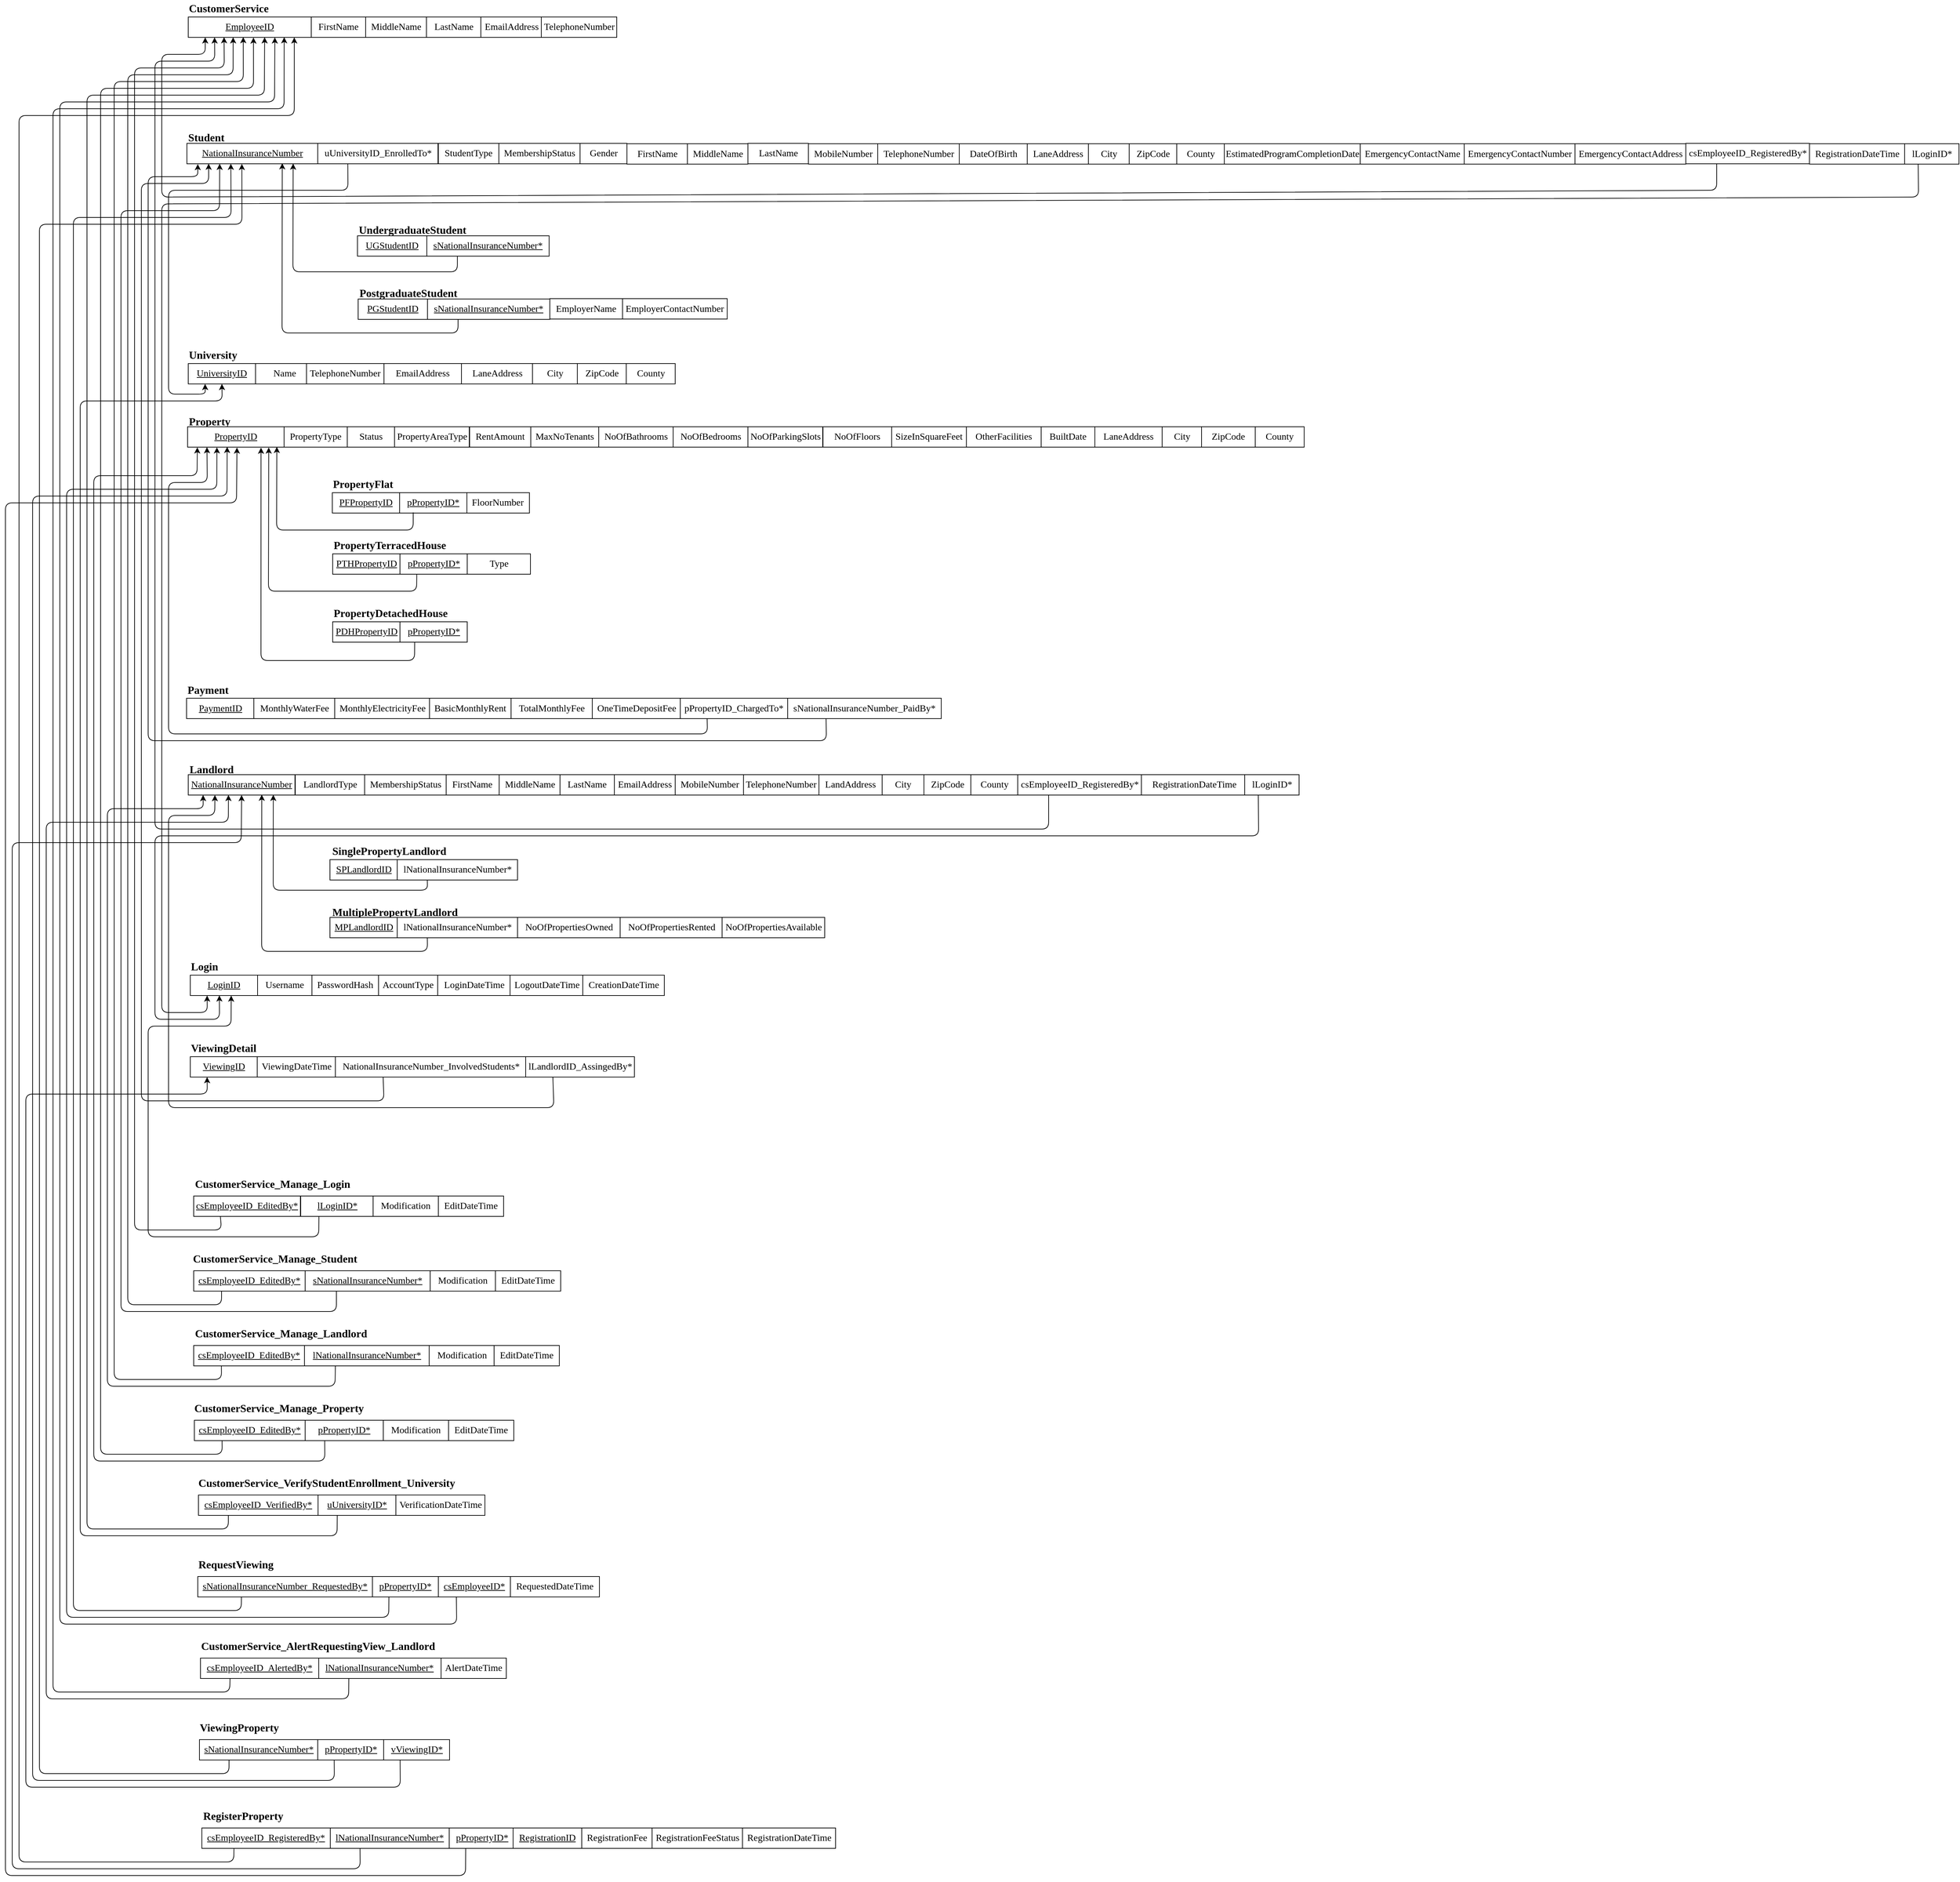 <mxfile version="12.2.2" type="device" pages="1"><diagram id="bx-ZTYG9bVRK6xC262lA" name="Page-1"><mxGraphModel dx="7110" dy="4110" grid="1" gridSize="10" guides="1" tooltips="1" connect="1" arrows="1" fold="1" page="1" pageScale="1" pageWidth="2950" pageHeight="1420" math="0" shadow="0"><root><mxCell id="0"/><mxCell id="1" parent="0"/><mxCell id="_IaFzO2zskYRrqq9D0P8-307" value="&lt;font style=&quot;font-size: 16px&quot; face=&quot;Times New Roman&quot;&gt;Student&lt;/font&gt;" style="text;html=1;resizable=0;points=[];autosize=1;align=left;verticalAlign=top;spacingTop=-4;fontSize=16;fontStyle=1" vertex="1" parent="1"><mxGeometry x="302" y="230" width="60" height="20" as="geometry"/></mxCell><mxCell id="_IaFzO2zskYRrqq9D0P8-308" value="&lt;u&gt;NationalInsuranceNumber&lt;/u&gt;" style="rounded=0;whiteSpace=wrap;html=1;fontSize=14;fontFamily=Times New Roman;" vertex="1" parent="1"><mxGeometry x="302" y="251" width="193" height="30" as="geometry"/></mxCell><mxCell id="_IaFzO2zskYRrqq9D0P8-309" value="FirstName" style="rounded=0;whiteSpace=wrap;html=1;fontSize=14;fontFamily=Times New Roman;" vertex="1" parent="1"><mxGeometry x="949.5" y="251.5" width="89" height="30" as="geometry"/></mxCell><mxCell id="_IaFzO2zskYRrqq9D0P8-310" value="MiddleName" style="rounded=0;whiteSpace=wrap;html=1;fontSize=14;fontFamily=Times New Roman;" vertex="1" parent="1"><mxGeometry x="1038.5" y="251.5" width="89" height="30" as="geometry"/></mxCell><mxCell id="_IaFzO2zskYRrqq9D0P8-311" value="LastName" style="rounded=0;whiteSpace=wrap;html=1;fontSize=14;fontFamily=Times New Roman;" vertex="1" parent="1"><mxGeometry x="1127.5" y="251" width="89" height="30" as="geometry"/></mxCell><mxCell id="_IaFzO2zskYRrqq9D0P8-312" value="MobileNumber" style="rounded=0;whiteSpace=wrap;html=1;fontSize=14;fontFamily=Times New Roman;" vertex="1" parent="1"><mxGeometry x="1216.5" y="251.5" width="102" height="30" as="geometry"/></mxCell><mxCell id="_IaFzO2zskYRrqq9D0P8-313" value="TelephoneNumber" style="rounded=0;whiteSpace=wrap;html=1;fontSize=14;fontFamily=Times New Roman;" vertex="1" parent="1"><mxGeometry x="1318.5" y="251.5" width="120" height="30" as="geometry"/></mxCell><mxCell id="_IaFzO2zskYRrqq9D0P8-314" value="DateOfBirth" style="rounded=0;whiteSpace=wrap;html=1;fontSize=14;fontFamily=Times New Roman;" vertex="1" parent="1"><mxGeometry x="1438.5" y="251.5" width="100" height="30" as="geometry"/></mxCell><mxCell id="_IaFzO2zskYRrqq9D0P8-315" value="EstimatedProgramCompletionDate" style="rounded=0;whiteSpace=wrap;html=1;fontSize=14;fontFamily=Times New Roman;" vertex="1" parent="1"><mxGeometry x="1828.5" y="251.5" width="200" height="30" as="geometry"/></mxCell><mxCell id="_IaFzO2zskYRrqq9D0P8-316" value="LaneAddress" style="rounded=0;whiteSpace=wrap;html=1;fontSize=14;fontFamily=Times New Roman;" vertex="1" parent="1"><mxGeometry x="1538.5" y="251.5" width="90" height="30" as="geometry"/></mxCell><mxCell id="_IaFzO2zskYRrqq9D0P8-317" value="City" style="rounded=0;whiteSpace=wrap;html=1;fontSize=14;fontFamily=Times New Roman;" vertex="1" parent="1"><mxGeometry x="1628.5" y="251.5" width="60" height="30" as="geometry"/></mxCell><mxCell id="_IaFzO2zskYRrqq9D0P8-318" value="ZipCode" style="rounded=0;whiteSpace=wrap;html=1;fontSize=14;fontFamily=Times New Roman;" vertex="1" parent="1"><mxGeometry x="1688.5" y="251.5" width="70" height="30" as="geometry"/></mxCell><mxCell id="_IaFzO2zskYRrqq9D0P8-319" value="County" style="rounded=0;whiteSpace=wrap;html=1;fontSize=14;fontFamily=Times New Roman;" vertex="1" parent="1"><mxGeometry x="1758.5" y="251.5" width="70" height="30" as="geometry"/></mxCell><mxCell id="_IaFzO2zskYRrqq9D0P8-320" value="MembershipStatus" style="rounded=0;whiteSpace=wrap;html=1;fontSize=14;fontFamily=Times New Roman;" vertex="1" parent="1"><mxGeometry x="760.5" y="251" width="120" height="30" as="geometry"/></mxCell><mxCell id="_IaFzO2zskYRrqq9D0P8-321" value="EmergencyContactAddress" style="rounded=0;whiteSpace=wrap;html=1;fontSize=14;fontFamily=Times New Roman;" vertex="1" parent="1"><mxGeometry x="2344.5" y="251.5" width="163" height="30" as="geometry"/></mxCell><mxCell id="_IaFzO2zskYRrqq9D0P8-322" value="EmergencyContactName" style="rounded=0;whiteSpace=wrap;html=1;fontSize=14;fontFamily=Times New Roman;" vertex="1" parent="1"><mxGeometry x="2028.5" y="251.5" width="153" height="30" as="geometry"/></mxCell><mxCell id="_IaFzO2zskYRrqq9D0P8-323" value="EmergencyContactNumber" style="rounded=0;whiteSpace=wrap;html=1;fontSize=14;fontFamily=Times New Roman;" vertex="1" parent="1"><mxGeometry x="2181.5" y="251.5" width="163" height="30" as="geometry"/></mxCell><mxCell id="_IaFzO2zskYRrqq9D0P8-342" value="EmployerName" style="rounded=0;whiteSpace=wrap;html=1;fontSize=14;fontFamily=Times New Roman;" vertex="1" parent="1"><mxGeometry x="836" y="479.5" width="107" height="30" as="geometry"/></mxCell><mxCell id="_IaFzO2zskYRrqq9D0P8-343" value="EmployerContactNumber" style="rounded=0;whiteSpace=wrap;html=1;fontSize=14;fontFamily=Times New Roman;" vertex="1" parent="1"><mxGeometry x="943" y="479.5" width="154" height="30" as="geometry"/></mxCell><mxCell id="_IaFzO2zskYRrqq9D0P8-353" value="uUniversityID_EnrolledTo*" style="rounded=0;whiteSpace=wrap;html=1;fontSize=14;fontFamily=Times New Roman;" vertex="1" parent="1"><mxGeometry x="494.5" y="251" width="177" height="30" as="geometry"/></mxCell><mxCell id="_IaFzO2zskYRrqq9D0P8-358" value="csEmployeeID_RegisteredBy*" style="rounded=0;whiteSpace=wrap;html=1;fontSize=14;fontFamily=Times New Roman;" vertex="1" parent="1"><mxGeometry x="2507.5" y="251" width="182" height="30" as="geometry"/></mxCell><mxCell id="_IaFzO2zskYRrqq9D0P8-360" value="RegistrationDateTime" style="rounded=0;whiteSpace=wrap;html=1;fontSize=14;fontFamily=Times New Roman;" vertex="1" parent="1"><mxGeometry x="2689.5" y="251.5" width="140" height="30" as="geometry"/></mxCell><mxCell id="_IaFzO2zskYRrqq9D0P8-362" value="lLoginID*" style="rounded=0;whiteSpace=wrap;html=1;fontSize=14;fontFamily=Times New Roman;" vertex="1" parent="1"><mxGeometry x="2829.5" y="251.5" width="80" height="30" as="geometry"/></mxCell><mxCell id="_IaFzO2zskYRrqq9D0P8-363" value="&lt;font style=&quot;font-size: 16px&quot; face=&quot;Times New Roman&quot;&gt;UndergraduateStudent&lt;/font&gt;" style="text;html=1;resizable=0;points=[];autosize=1;align=left;verticalAlign=top;spacingTop=-4;fontSize=16;fontStyle=1" vertex="1" parent="1"><mxGeometry x="553" y="365.5" width="160" height="20" as="geometry"/></mxCell><mxCell id="_IaFzO2zskYRrqq9D0P8-364" value="&lt;u&gt;UGStudentID&lt;/u&gt;" style="rounded=0;whiteSpace=wrap;html=1;fontSize=14;fontFamily=Times New Roman;" vertex="1" parent="1"><mxGeometry x="553" y="387" width="102" height="30" as="geometry"/></mxCell><mxCell id="_IaFzO2zskYRrqq9D0P8-365" value="&lt;u&gt;sNationalInsuranceNumber*&lt;/u&gt;" style="rounded=0;whiteSpace=wrap;html=1;fontSize=14;fontFamily=Times New Roman;" vertex="1" parent="1"><mxGeometry x="655" y="387" width="180" height="30" as="geometry"/></mxCell><mxCell id="_IaFzO2zskYRrqq9D0P8-366" value="StudentType" style="rounded=0;whiteSpace=wrap;html=1;fontSize=14;fontFamily=Times New Roman;" vertex="1" parent="1"><mxGeometry x="672" y="251" width="89" height="30" as="geometry"/></mxCell><mxCell id="_IaFzO2zskYRrqq9D0P8-367" value="&lt;font style=&quot;font-size: 16px&quot; face=&quot;Times New Roman&quot;&gt;PostgraduateStudent&lt;/font&gt;" style="text;html=1;resizable=0;points=[];autosize=1;align=left;verticalAlign=top;spacingTop=-4;fontSize=16;fontStyle=1" vertex="1" parent="1"><mxGeometry x="554" y="458.5" width="150" height="20" as="geometry"/></mxCell><mxCell id="_IaFzO2zskYRrqq9D0P8-368" value="&lt;u&gt;PGStudentID&lt;/u&gt;" style="rounded=0;whiteSpace=wrap;html=1;fontSize=14;fontFamily=Times New Roman;" vertex="1" parent="1"><mxGeometry x="554" y="480" width="102" height="30" as="geometry"/></mxCell><mxCell id="_IaFzO2zskYRrqq9D0P8-369" value="&lt;u&gt;sNationalInsuranceNumber*&lt;/u&gt;" style="rounded=0;whiteSpace=wrap;html=1;fontSize=14;fontFamily=Times New Roman;" vertex="1" parent="1"><mxGeometry x="656" y="480" width="180" height="30" as="geometry"/></mxCell><mxCell id="_IaFzO2zskYRrqq9D0P8-370" value="&lt;u&gt;UniversityID&lt;/u&gt;" style="rounded=0;whiteSpace=wrap;html=1;fontSize=14;fontFamily=Times New Roman;" vertex="1" parent="1"><mxGeometry x="304" y="575" width="99" height="30" as="geometry"/></mxCell><mxCell id="_IaFzO2zskYRrqq9D0P8-371" value="&lt;font style=&quot;font-size: 16px&quot; face=&quot;Times New Roman&quot;&gt;University&lt;/font&gt;" style="text;html=1;resizable=0;points=[];autosize=1;align=left;verticalAlign=top;spacingTop=-4;fontSize=16;fontStyle=1" vertex="1" parent="1"><mxGeometry x="303" y="550" width="80" height="20" as="geometry"/></mxCell><mxCell id="_IaFzO2zskYRrqq9D0P8-372" value="Name" style="rounded=0;whiteSpace=wrap;html=1;fontSize=14;fontFamily=Times New Roman;" vertex="1" parent="1"><mxGeometry x="403" y="575" width="86" height="30" as="geometry"/></mxCell><mxCell id="_IaFzO2zskYRrqq9D0P8-373" value="TelephoneNumber" style="rounded=0;whiteSpace=wrap;html=1;fontSize=14;fontFamily=Times New Roman;" vertex="1" parent="1"><mxGeometry x="478" y="575" width="114" height="30" as="geometry"/></mxCell><mxCell id="_IaFzO2zskYRrqq9D0P8-374" value="EmailAddress" style="rounded=0;whiteSpace=wrap;html=1;fontSize=14;fontFamily=Times New Roman;" vertex="1" parent="1"><mxGeometry x="592" y="575" width="114" height="30" as="geometry"/></mxCell><mxCell id="_IaFzO2zskYRrqq9D0P8-375" value="LaneAddress" style="rounded=0;whiteSpace=wrap;html=1;fontSize=14;fontFamily=Times New Roman;" vertex="1" parent="1"><mxGeometry x="706" y="575" width="106" height="30" as="geometry"/></mxCell><mxCell id="_IaFzO2zskYRrqq9D0P8-376" value="City" style="rounded=0;whiteSpace=wrap;html=1;fontSize=14;fontFamily=Times New Roman;" vertex="1" parent="1"><mxGeometry x="810.5" y="575" width="66" height="30" as="geometry"/></mxCell><mxCell id="_IaFzO2zskYRrqq9D0P8-377" value="ZipCode" style="rounded=0;whiteSpace=wrap;html=1;fontSize=14;fontFamily=Times New Roman;" vertex="1" parent="1"><mxGeometry x="876.5" y="575" width="72" height="30" as="geometry"/></mxCell><mxCell id="_IaFzO2zskYRrqq9D0P8-378" value="County" style="rounded=0;whiteSpace=wrap;html=1;fontSize=14;fontFamily=Times New Roman;" vertex="1" parent="1"><mxGeometry x="948.5" y="575" width="72" height="30" as="geometry"/></mxCell><mxCell id="_IaFzO2zskYRrqq9D0P8-379" value="&lt;u&gt;PFPropertyID&lt;/u&gt;" style="rounded=0;whiteSpace=wrap;html=1;fontSize=14;fontFamily=Times New Roman;" vertex="1" parent="1"><mxGeometry x="516" y="765" width="99" height="30" as="geometry"/></mxCell><mxCell id="_IaFzO2zskYRrqq9D0P8-380" value="&lt;font style=&quot;font-size: 16px&quot; face=&quot;Times New Roman&quot;&gt;PropertyFlat&lt;/font&gt;" style="text;html=1;resizable=0;points=[];autosize=1;align=left;verticalAlign=top;spacingTop=-4;fontSize=16;fontStyle=1" vertex="1" parent="1"><mxGeometry x="515" y="740" width="100" height="20" as="geometry"/></mxCell><mxCell id="_IaFzO2zskYRrqq9D0P8-394" value="FloorNumber" style="rounded=0;whiteSpace=wrap;html=1;fontSize=14;fontFamily=Times New Roman;" vertex="1" parent="1"><mxGeometry x="713" y="765" width="93" height="30" as="geometry"/></mxCell><mxCell id="_IaFzO2zskYRrqq9D0P8-396" value="&lt;u&gt;PTHPropertyID&lt;/u&gt;" style="rounded=0;whiteSpace=wrap;html=1;fontSize=14;fontFamily=Times New Roman;" vertex="1" parent="1"><mxGeometry x="516.5" y="855" width="99" height="30" as="geometry"/></mxCell><mxCell id="_IaFzO2zskYRrqq9D0P8-397" value="&lt;font style=&quot;font-size: 16px&quot; face=&quot;Times New Roman&quot;&gt;PropertyTerracedHouse&lt;/font&gt;" style="text;html=1;resizable=0;points=[];autosize=1;align=left;verticalAlign=top;spacingTop=-4;fontSize=16;fontStyle=1" vertex="1" parent="1"><mxGeometry x="515.5" y="830" width="170" height="20" as="geometry"/></mxCell><mxCell id="_IaFzO2zskYRrqq9D0P8-411" value="Type" style="rounded=0;whiteSpace=wrap;html=1;fontSize=14;fontFamily=Times New Roman;" vertex="1" parent="1"><mxGeometry x="714.5" y="855" width="93" height="30" as="geometry"/></mxCell><mxCell id="_IaFzO2zskYRrqq9D0P8-413" value="&lt;u&gt;PDHPropertyID&lt;/u&gt;" style="rounded=0;whiteSpace=wrap;html=1;fontSize=14;fontFamily=Times New Roman;" vertex="1" parent="1"><mxGeometry x="516.5" y="955" width="99" height="30" as="geometry"/></mxCell><mxCell id="_IaFzO2zskYRrqq9D0P8-414" value="&lt;font style=&quot;font-size: 16px&quot; face=&quot;Times New Roman&quot;&gt;PropertyDetachedHouse&lt;/font&gt;" style="text;html=1;resizable=0;points=[];autosize=1;align=left;verticalAlign=top;spacingTop=-4;fontSize=16;fontStyle=1" vertex="1" parent="1"><mxGeometry x="515.5" y="930" width="170" height="20" as="geometry"/></mxCell><mxCell id="_IaFzO2zskYRrqq9D0P8-429" value="&lt;font style=&quot;font-size: 16px&quot; face=&quot;Times New Roman&quot;&gt;Property&lt;/font&gt;" style="text;html=1;resizable=0;points=[];autosize=1;align=left;verticalAlign=top;spacingTop=-4;fontSize=16;fontStyle=1" vertex="1" parent="1"><mxGeometry x="303" y="647.5" width="70" height="20" as="geometry"/></mxCell><mxCell id="_IaFzO2zskYRrqq9D0P8-430" value="&lt;u&gt;PropertyID&lt;/u&gt;" style="rounded=0;whiteSpace=wrap;html=1;fontSize=14;fontFamily=Times New Roman;" vertex="1" parent="1"><mxGeometry x="303" y="668" width="142" height="30" as="geometry"/></mxCell><mxCell id="_IaFzO2zskYRrqq9D0P8-432" value="Status" style="rounded=0;whiteSpace=wrap;html=1;fontSize=14;fontFamily=Times New Roman;" vertex="1" parent="1"><mxGeometry x="538" y="668" width="70" height="30" as="geometry"/></mxCell><mxCell id="_IaFzO2zskYRrqq9D0P8-433" value="RentAmount" style="rounded=0;whiteSpace=wrap;html=1;fontSize=14;fontFamily=Times New Roman;" vertex="1" parent="1"><mxGeometry x="718" y="668" width="90" height="30" as="geometry"/></mxCell><mxCell id="_IaFzO2zskYRrqq9D0P8-434" value="MaxNoTenants" style="rounded=0;whiteSpace=wrap;html=1;fontSize=14;fontFamily=Times New Roman;" vertex="1" parent="1"><mxGeometry x="808" y="668" width="100" height="30" as="geometry"/></mxCell><mxCell id="_IaFzO2zskYRrqq9D0P8-435" value="NoOfBathrooms" style="rounded=0;whiteSpace=wrap;html=1;fontSize=14;fontFamily=Times New Roman;" vertex="1" parent="1"><mxGeometry x="908" y="668" width="110" height="30" as="geometry"/></mxCell><mxCell id="_IaFzO2zskYRrqq9D0P8-436" value="NoOfBedrooms" style="rounded=0;whiteSpace=wrap;html=1;fontSize=14;fontFamily=Times New Roman;" vertex="1" parent="1"><mxGeometry x="1017.5" y="668" width="110" height="30" as="geometry"/></mxCell><mxCell id="_IaFzO2zskYRrqq9D0P8-437" value="PropertyAreaType" style="rounded=0;whiteSpace=wrap;html=1;fontSize=14;fontFamily=Times New Roman;" vertex="1" parent="1"><mxGeometry x="607.5" y="668" width="110" height="30" as="geometry"/></mxCell><mxCell id="_IaFzO2zskYRrqq9D0P8-438" value="NoOfParkingSlots" style="rounded=0;whiteSpace=wrap;html=1;fontSize=14;fontFamily=Times New Roman;" vertex="1" parent="1"><mxGeometry x="1127.5" y="668" width="110" height="30" as="geometry"/></mxCell><mxCell id="_IaFzO2zskYRrqq9D0P8-439" value="NoOfFloors" style="rounded=0;whiteSpace=wrap;html=1;fontSize=14;fontFamily=Times New Roman;" vertex="1" parent="1"><mxGeometry x="1238" y="668" width="101" height="30" as="geometry"/></mxCell><mxCell id="_IaFzO2zskYRrqq9D0P8-440" value="SizeInSquareFeet" style="rounded=0;whiteSpace=wrap;html=1;fontSize=14;fontFamily=Times New Roman;" vertex="1" parent="1"><mxGeometry x="1339" y="668" width="110" height="30" as="geometry"/></mxCell><mxCell id="_IaFzO2zskYRrqq9D0P8-441" value="LaneAddress" style="rounded=0;whiteSpace=wrap;html=1;fontSize=14;fontFamily=Times New Roman;" vertex="1" parent="1"><mxGeometry x="1638" y="668" width="99" height="30" as="geometry"/></mxCell><mxCell id="_IaFzO2zskYRrqq9D0P8-442" value="City" style="rounded=0;whiteSpace=wrap;html=1;fontSize=14;fontFamily=Times New Roman;" vertex="1" parent="1"><mxGeometry x="1737" y="668" width="59" height="30" as="geometry"/></mxCell><mxCell id="_IaFzO2zskYRrqq9D0P8-443" value="ZipCode" style="rounded=0;whiteSpace=wrap;html=1;fontSize=14;fontFamily=Times New Roman;" vertex="1" parent="1"><mxGeometry x="1795" y="668" width="79" height="30" as="geometry"/></mxCell><mxCell id="_IaFzO2zskYRrqq9D0P8-444" value="County" style="rounded=0;whiteSpace=wrap;html=1;fontSize=14;fontFamily=Times New Roman;" vertex="1" parent="1"><mxGeometry x="1874" y="668" width="72" height="30" as="geometry"/></mxCell><mxCell id="_IaFzO2zskYRrqq9D0P8-448" value="PropertyType" style="rounded=0;whiteSpace=wrap;html=1;fontSize=14;fontFamily=Times New Roman;" vertex="1" parent="1"><mxGeometry x="445" y="668" width="93" height="30" as="geometry"/></mxCell><mxCell id="_IaFzO2zskYRrqq9D0P8-450" value="&lt;u&gt;pPropertyID*&lt;/u&gt;" style="rounded=0;whiteSpace=wrap;html=1;fontSize=14;fontFamily=Times New Roman;" vertex="1" parent="1"><mxGeometry x="615" y="765" width="99" height="30" as="geometry"/></mxCell><mxCell id="_IaFzO2zskYRrqq9D0P8-451" value="&lt;u&gt;pPropertyID*&lt;/u&gt;" style="rounded=0;whiteSpace=wrap;html=1;fontSize=14;fontFamily=Times New Roman;" vertex="1" parent="1"><mxGeometry x="615.5" y="955" width="99" height="30" as="geometry"/></mxCell><mxCell id="_IaFzO2zskYRrqq9D0P8-452" value="&lt;u&gt;pPropertyID*&lt;/u&gt;" style="rounded=0;whiteSpace=wrap;html=1;fontSize=14;fontFamily=Times New Roman;" vertex="1" parent="1"><mxGeometry x="615.5" y="855" width="99" height="30" as="geometry"/></mxCell><mxCell id="_IaFzO2zskYRrqq9D0P8-453" value="" style="endArrow=classic;html=1;exitX=0.25;exitY=1;exitDx=0;exitDy=0;entryX=0.81;entryY=0.99;entryDx=0;entryDy=0;entryPerimeter=0;" edge="1" parent="1" source="_IaFzO2zskYRrqq9D0P8-365" target="_IaFzO2zskYRrqq9D0P8-308"><mxGeometry width="50" height="50" relative="1" as="geometry"><mxPoint x="265" y="520" as="sourcePoint"/><mxPoint x="315" y="470" as="targetPoint"/><Array as="points"><mxPoint x="700" y="440"/><mxPoint x="458" y="440"/></Array></mxGeometry></mxCell><mxCell id="_IaFzO2zskYRrqq9D0P8-454" value="" style="endArrow=classic;html=1;entryX=0.727;entryY=0.974;entryDx=0;entryDy=0;entryPerimeter=0;exitX=0.25;exitY=1;exitDx=0;exitDy=0;" edge="1" parent="1" source="_IaFzO2zskYRrqq9D0P8-369" target="_IaFzO2zskYRrqq9D0P8-308"><mxGeometry width="50" height="50" relative="1" as="geometry"><mxPoint x="525" y="510" as="sourcePoint"/><mxPoint x="575" y="460" as="targetPoint"/><Array as="points"><mxPoint x="701" y="530"/><mxPoint x="442" y="530"/></Array></mxGeometry></mxCell><mxCell id="_IaFzO2zskYRrqq9D0P8-455" value="" style="endArrow=classic;html=1;entryX=0.925;entryY=0.987;entryDx=0;entryDy=0;entryPerimeter=0;exitX=0.202;exitY=0.972;exitDx=0;exitDy=0;exitPerimeter=0;" edge="1" parent="1" source="_IaFzO2zskYRrqq9D0P8-450" target="_IaFzO2zskYRrqq9D0P8-430"><mxGeometry width="50" height="50" relative="1" as="geometry"><mxPoint x="335" y="870" as="sourcePoint"/><mxPoint x="385" y="820" as="targetPoint"/><Array as="points"><mxPoint x="635" y="820"/><mxPoint x="434" y="820"/></Array></mxGeometry></mxCell><mxCell id="_IaFzO2zskYRrqq9D0P8-456" value="" style="endArrow=classic;html=1;exitX=0.25;exitY=1;exitDx=0;exitDy=0;entryX=0.841;entryY=1.018;entryDx=0;entryDy=0;entryPerimeter=0;" edge="1" parent="1" source="_IaFzO2zskYRrqq9D0P8-452" target="_IaFzO2zskYRrqq9D0P8-430"><mxGeometry width="50" height="50" relative="1" as="geometry"><mxPoint x="375" y="880" as="sourcePoint"/><mxPoint x="405" y="710" as="targetPoint"/><Array as="points"><mxPoint x="640" y="910"/><mxPoint x="422" y="910"/></Array></mxGeometry></mxCell><mxCell id="_IaFzO2zskYRrqq9D0P8-457" value="" style="endArrow=classic;html=1;entryX=0.761;entryY=1.026;entryDx=0;entryDy=0;entryPerimeter=0;exitX=0.219;exitY=1;exitDx=0;exitDy=0;exitPerimeter=0;" edge="1" parent="1" source="_IaFzO2zskYRrqq9D0P8-451" target="_IaFzO2zskYRrqq9D0P8-430"><mxGeometry width="50" height="50" relative="1" as="geometry"><mxPoint x="655" y="990" as="sourcePoint"/><mxPoint x="412" y="710" as="targetPoint"/><Array as="points"><mxPoint x="637" y="1012"/><mxPoint x="411" y="1012"/></Array></mxGeometry></mxCell><mxCell id="_IaFzO2zskYRrqq9D0P8-458" value="&lt;u&gt;PaymentID&lt;/u&gt;" style="rounded=0;whiteSpace=wrap;html=1;fontSize=14;fontFamily=Times New Roman;" vertex="1" parent="1"><mxGeometry x="301.5" y="1067.5" width="99" height="30" as="geometry"/></mxCell><mxCell id="_IaFzO2zskYRrqq9D0P8-459" value="&lt;font face=&quot;Times New Roman&quot;&gt;Payment&lt;/font&gt;" style="text;html=1;resizable=0;points=[];autosize=1;align=left;verticalAlign=top;spacingTop=-4;fontSize=16;fontStyle=1" vertex="1" parent="1"><mxGeometry x="300.5" y="1042.5" width="70" height="20" as="geometry"/></mxCell><mxCell id="_IaFzO2zskYRrqq9D0P8-460" value="MonthlyWaterFee" style="rounded=0;whiteSpace=wrap;html=1;fontSize=14;fontFamily=Times New Roman;" vertex="1" parent="1"><mxGeometry x="400.5" y="1067.5" width="119" height="30" as="geometry"/></mxCell><mxCell id="_IaFzO2zskYRrqq9D0P8-461" value="MonthlyElectricityFee" style="rounded=0;whiteSpace=wrap;html=1;fontSize=14;fontFamily=Times New Roman;" vertex="1" parent="1"><mxGeometry x="519.5" y="1067.5" width="140" height="30" as="geometry"/></mxCell><mxCell id="_IaFzO2zskYRrqq9D0P8-462" value="BasicMonthlyRent" style="rounded=0;whiteSpace=wrap;html=1;fontSize=14;fontFamily=Times New Roman;" vertex="1" parent="1"><mxGeometry x="659" y="1067.5" width="120" height="30" as="geometry"/></mxCell><mxCell id="_IaFzO2zskYRrqq9D0P8-463" value="TotalMonthlyFee" style="rounded=0;whiteSpace=wrap;html=1;fontSize=14;fontFamily=Times New Roman;" vertex="1" parent="1"><mxGeometry x="779" y="1067.5" width="120" height="30" as="geometry"/></mxCell><mxCell id="_IaFzO2zskYRrqq9D0P8-464" value="OneTimeDepositFee" style="rounded=0;whiteSpace=wrap;html=1;fontSize=14;fontFamily=Times New Roman;" vertex="1" parent="1"><mxGeometry x="898.5" y="1067.5" width="130" height="30" as="geometry"/></mxCell><mxCell id="_IaFzO2zskYRrqq9D0P8-474" value="&lt;span&gt;sNationalInsuranceNumber_PaidBy*&lt;/span&gt;" style="rounded=0;whiteSpace=wrap;html=1;fontSize=14;fontFamily=Times New Roman;fontStyle=0" vertex="1" parent="1"><mxGeometry x="1186" y="1067.5" width="226" height="30" as="geometry"/></mxCell><mxCell id="_IaFzO2zskYRrqq9D0P8-478" value="pPropertyID_ChargedTo*" style="rounded=0;whiteSpace=wrap;html=1;fontSize=14;fontFamily=Times New Roman;" vertex="1" parent="1"><mxGeometry x="1028" y="1067.5" width="158" height="30" as="geometry"/></mxCell><mxCell id="_IaFzO2zskYRrqq9D0P8-479" value="" style="endArrow=classic;html=1;exitX=0.25;exitY=1;exitDx=0;exitDy=0;entryX=0.25;entryY=1;entryDx=0;entryDy=0;" edge="1" parent="1" source="_IaFzO2zskYRrqq9D0P8-353" target="_IaFzO2zskYRrqq9D0P8-370"><mxGeometry width="50" height="50" relative="1" as="geometry"><mxPoint x="275" y="400" as="sourcePoint"/><mxPoint x="325" y="350" as="targetPoint"/><Array as="points"><mxPoint x="539" y="320"/><mxPoint x="275" y="320"/><mxPoint x="275" y="620"/><mxPoint x="329" y="620"/></Array></mxGeometry></mxCell><mxCell id="_IaFzO2zskYRrqq9D0P8-481" value="&lt;font face=&quot;Times New Roman&quot;&gt;Landlord&lt;/font&gt;" style="text;html=1;resizable=0;points=[];autosize=1;align=left;verticalAlign=top;spacingTop=-4;fontSize=16;fontStyle=1" vertex="1" parent="1"><mxGeometry x="304" y="1160" width="70" height="20" as="geometry"/></mxCell><mxCell id="_IaFzO2zskYRrqq9D0P8-482" value="&lt;u&gt;NationalInsuranceNumber&lt;/u&gt;" style="rounded=0;whiteSpace=wrap;html=1;fontSize=14;fontFamily=Times New Roman;" vertex="1" parent="1"><mxGeometry x="304" y="1180" width="157" height="30" as="geometry"/></mxCell><mxCell id="_IaFzO2zskYRrqq9D0P8-483" value="FirstName" style="rounded=0;whiteSpace=wrap;html=1;fontSize=14;fontFamily=Times New Roman;" vertex="1" parent="1"><mxGeometry x="681.5" y="1180" width="80" height="30" as="geometry"/></mxCell><mxCell id="_IaFzO2zskYRrqq9D0P8-484" value="MiddleName" style="rounded=0;whiteSpace=wrap;html=1;fontSize=14;fontFamily=Times New Roman;" vertex="1" parent="1"><mxGeometry x="761.5" y="1180" width="90" height="30" as="geometry"/></mxCell><mxCell id="_IaFzO2zskYRrqq9D0P8-485" value="LastName" style="rounded=0;whiteSpace=wrap;html=1;fontSize=14;fontFamily=Times New Roman;" vertex="1" parent="1"><mxGeometry x="851" y="1180" width="80" height="30" as="geometry"/></mxCell><mxCell id="_IaFzO2zskYRrqq9D0P8-486" value="EmailAddress" style="rounded=0;whiteSpace=wrap;html=1;fontSize=14;fontFamily=Times New Roman;" vertex="1" parent="1"><mxGeometry x="931" y="1180" width="90" height="30" as="geometry"/></mxCell><mxCell id="_IaFzO2zskYRrqq9D0P8-487" value="MobileNumber" style="rounded=0;whiteSpace=wrap;html=1;fontSize=14;fontFamily=Times New Roman;" vertex="1" parent="1"><mxGeometry x="1020.5" y="1180" width="101" height="30" as="geometry"/></mxCell><mxCell id="_IaFzO2zskYRrqq9D0P8-488" value="TelephoneNumber" style="rounded=0;whiteSpace=wrap;html=1;fontSize=14;fontFamily=Times New Roman;" vertex="1" parent="1"><mxGeometry x="1121" y="1180" width="111" height="30" as="geometry"/></mxCell><mxCell id="_IaFzO2zskYRrqq9D0P8-489" value="MembershipStatus" style="rounded=0;whiteSpace=wrap;html=1;fontSize=14;fontFamily=Times New Roman;" vertex="1" parent="1"><mxGeometry x="563.5" y="1180" width="120" height="30" as="geometry"/></mxCell><mxCell id="_IaFzO2zskYRrqq9D0P8-490" value="LandAddress" style="rounded=0;whiteSpace=wrap;html=1;fontSize=14;fontFamily=Times New Roman;" vertex="1" parent="1"><mxGeometry x="1232" y="1180" width="93" height="30" as="geometry"/></mxCell><mxCell id="_IaFzO2zskYRrqq9D0P8-491" value="City" style="rounded=0;whiteSpace=wrap;html=1;fontSize=14;fontFamily=Times New Roman;" vertex="1" parent="1"><mxGeometry x="1325" y="1180" width="62" height="30" as="geometry"/></mxCell><mxCell id="_IaFzO2zskYRrqq9D0P8-492" value="ZipCode" style="rounded=0;whiteSpace=wrap;html=1;fontSize=14;fontFamily=Times New Roman;" vertex="1" parent="1"><mxGeometry x="1386.5" y="1180" width="69" height="30" as="geometry"/></mxCell><mxCell id="_IaFzO2zskYRrqq9D0P8-493" value="County" style="rounded=0;whiteSpace=wrap;html=1;fontSize=14;fontFamily=Times New Roman;" vertex="1" parent="1"><mxGeometry x="1455.5" y="1180" width="69" height="30" as="geometry"/></mxCell><mxCell id="_IaFzO2zskYRrqq9D0P8-495" value="&lt;font face=&quot;Times New Roman&quot;&gt;SinglePropertyLandlord&lt;/font&gt;" style="text;html=1;resizable=0;points=[];autosize=1;align=left;verticalAlign=top;spacingTop=-4;fontSize=16;fontStyle=1" vertex="1" parent="1"><mxGeometry x="513.5" y="1280" width="170" height="20" as="geometry"/></mxCell><mxCell id="_IaFzO2zskYRrqq9D0P8-511" value="csEmployeeID_RegisteredBy*" style="rounded=0;whiteSpace=wrap;html=1;fontSize=14;fontFamily=Times New Roman;" vertex="1" parent="1"><mxGeometry x="1524.5" y="1180" width="182" height="30" as="geometry"/></mxCell><mxCell id="_IaFzO2zskYRrqq9D0P8-512" value="RegistrationDateTime" style="rounded=0;whiteSpace=wrap;html=1;fontSize=14;fontFamily=Times New Roman;" vertex="1" parent="1"><mxGeometry x="1706.5" y="1180" width="155" height="30" as="geometry"/></mxCell><mxCell id="_IaFzO2zskYRrqq9D0P8-515" value="&lt;font face=&quot;Times New Roman&quot;&gt;MultiplePropertyLandlord&lt;/font&gt;" style="text;html=1;resizable=0;points=[];autosize=1;align=left;verticalAlign=top;spacingTop=-4;fontSize=16;fontStyle=1" vertex="1" parent="1"><mxGeometry x="513.5" y="1370" width="180" height="20" as="geometry"/></mxCell><mxCell id="_IaFzO2zskYRrqq9D0P8-516" value="NoOfPropertiesOwned" style="rounded=0;whiteSpace=wrap;html=1;fontSize=14;fontFamily=Times New Roman;" vertex="1" parent="1"><mxGeometry x="788.5" y="1390" width="151" height="30" as="geometry"/></mxCell><mxCell id="_IaFzO2zskYRrqq9D0P8-517" value="NoOfPropertiesRented" style="rounded=0;whiteSpace=wrap;html=1;fontSize=14;fontFamily=Times New Roman;" vertex="1" parent="1"><mxGeometry x="939.5" y="1390" width="151" height="30" as="geometry"/></mxCell><mxCell id="_IaFzO2zskYRrqq9D0P8-518" value="NoOfPropertiesAvailable" style="rounded=0;whiteSpace=wrap;html=1;fontSize=14;fontFamily=Times New Roman;" vertex="1" parent="1"><mxGeometry x="1089.5" y="1390" width="151" height="30" as="geometry"/></mxCell><mxCell id="_IaFzO2zskYRrqq9D0P8-519" value="&lt;u&gt;SPLandlordID&lt;/u&gt;" style="rounded=0;whiteSpace=wrap;html=1;fontSize=14;fontFamily=Times New Roman;" vertex="1" parent="1"><mxGeometry x="512.5" y="1305" width="99" height="30" as="geometry"/></mxCell><mxCell id="_IaFzO2zskYRrqq9D0P8-520" value="lNationalInsuranceNumber*" style="rounded=0;whiteSpace=wrap;html=1;fontSize=14;fontFamily=Times New Roman;" vertex="1" parent="1"><mxGeometry x="611.5" y="1305" width="177" height="30" as="geometry"/></mxCell><mxCell id="_IaFzO2zskYRrqq9D0P8-521" value="&lt;u&gt;MPLandlordID&lt;/u&gt;" style="rounded=0;whiteSpace=wrap;html=1;fontSize=14;fontFamily=Times New Roman;" vertex="1" parent="1"><mxGeometry x="512.5" y="1390" width="99" height="30" as="geometry"/></mxCell><mxCell id="_IaFzO2zskYRrqq9D0P8-522" value="lNationalInsuranceNumber*" style="rounded=0;whiteSpace=wrap;html=1;fontSize=14;fontFamily=Times New Roman;" vertex="1" parent="1"><mxGeometry x="611.5" y="1390" width="177" height="30" as="geometry"/></mxCell><mxCell id="_IaFzO2zskYRrqq9D0P8-523" value="" style="endArrow=classic;html=1;exitX=0.25;exitY=1;exitDx=0;exitDy=0;entryX=0.797;entryY=0.986;entryDx=0;entryDy=0;entryPerimeter=0;" edge="1" parent="1" source="_IaFzO2zskYRrqq9D0P8-520" target="_IaFzO2zskYRrqq9D0P8-482"><mxGeometry width="50" height="50" relative="1" as="geometry"><mxPoint x="405" y="1330" as="sourcePoint"/><mxPoint x="475" y="1240" as="targetPoint"/><Array as="points"><mxPoint x="656" y="1350"/><mxPoint x="429" y="1350"/></Array></mxGeometry></mxCell><mxCell id="_IaFzO2zskYRrqq9D0P8-524" value="" style="endArrow=classic;html=1;exitX=0.25;exitY=1;exitDx=0;exitDy=0;entryX=0.689;entryY=0.981;entryDx=0;entryDy=0;entryPerimeter=0;" edge="1" parent="1" source="_IaFzO2zskYRrqq9D0P8-522" target="_IaFzO2zskYRrqq9D0P8-482"><mxGeometry width="50" height="50" relative="1" as="geometry"><mxPoint x="325" y="1280" as="sourcePoint"/><mxPoint x="375" y="1230" as="targetPoint"/><Array as="points"><mxPoint x="656" y="1440"/><mxPoint x="412" y="1440"/></Array></mxGeometry></mxCell><mxCell id="_IaFzO2zskYRrqq9D0P8-525" value="LandlordType" style="rounded=0;whiteSpace=wrap;html=1;fontSize=14;fontFamily=Times New Roman;" vertex="1" parent="1"><mxGeometry x="461.5" y="1180" width="102" height="30" as="geometry"/></mxCell><mxCell id="_IaFzO2zskYRrqq9D0P8-526" value="&lt;u&gt;EmployeeID&lt;/u&gt;" style="rounded=0;whiteSpace=wrap;html=1;fontSize=14;fontFamily=Times New Roman;" vertex="1" parent="1"><mxGeometry x="304" y="65" width="181" height="30" as="geometry"/></mxCell><mxCell id="_IaFzO2zskYRrqq9D0P8-527" value="&lt;font face=&quot;Times New Roman&quot;&gt;CustomerService&lt;/font&gt;" style="text;html=1;resizable=0;points=[];autosize=1;align=left;verticalAlign=top;spacingTop=-4;fontSize=16;fontStyle=1" vertex="1" parent="1"><mxGeometry x="303" y="40" width="130" height="20" as="geometry"/></mxCell><mxCell id="_IaFzO2zskYRrqq9D0P8-528" value="FirstName" style="rounded=0;whiteSpace=wrap;html=1;fontSize=14;fontFamily=Times New Roman;" vertex="1" parent="1"><mxGeometry x="485" y="65" width="80" height="30" as="geometry"/></mxCell><mxCell id="_IaFzO2zskYRrqq9D0P8-529" value="MiddleName" style="rounded=0;whiteSpace=wrap;html=1;fontSize=14;fontFamily=Times New Roman;" vertex="1" parent="1"><mxGeometry x="565" y="65" width="90" height="30" as="geometry"/></mxCell><mxCell id="_IaFzO2zskYRrqq9D0P8-530" value="LastName" style="rounded=0;whiteSpace=wrap;html=1;fontSize=14;fontFamily=Times New Roman;" vertex="1" parent="1"><mxGeometry x="654.5" y="65" width="80" height="30" as="geometry"/></mxCell><mxCell id="_IaFzO2zskYRrqq9D0P8-531" value="EmailAddress" style="rounded=0;whiteSpace=wrap;html=1;fontSize=14;fontFamily=Times New Roman;" vertex="1" parent="1"><mxGeometry x="734.5" y="65" width="90" height="30" as="geometry"/></mxCell><mxCell id="_IaFzO2zskYRrqq9D0P8-532" value="TelephoneNumber" style="rounded=0;whiteSpace=wrap;html=1;fontSize=14;fontFamily=Times New Roman;" vertex="1" parent="1"><mxGeometry x="823.5" y="65" width="111" height="30" as="geometry"/></mxCell><mxCell id="_IaFzO2zskYRrqq9D0P8-533" value="&lt;u&gt;LoginID&lt;/u&gt;" style="rounded=0;whiteSpace=wrap;html=1;fontSize=14;fontFamily=Times New Roman;" vertex="1" parent="1"><mxGeometry x="307" y="1475" width="99" height="30" as="geometry"/></mxCell><mxCell id="_IaFzO2zskYRrqq9D0P8-534" value="&lt;font face=&quot;Times New Roman&quot;&gt;Login&lt;/font&gt;" style="text;html=1;resizable=0;points=[];autosize=1;align=left;verticalAlign=top;spacingTop=-4;fontSize=16;fontStyle=1" vertex="1" parent="1"><mxGeometry x="306" y="1450" width="50" height="20" as="geometry"/></mxCell><mxCell id="_IaFzO2zskYRrqq9D0P8-535" value="Username" style="rounded=0;whiteSpace=wrap;html=1;fontSize=14;fontFamily=Times New Roman;" vertex="1" parent="1"><mxGeometry x="406" y="1475" width="80" height="30" as="geometry"/></mxCell><mxCell id="_IaFzO2zskYRrqq9D0P8-536" value="PasswordHash" style="rounded=0;whiteSpace=wrap;html=1;fontSize=14;fontFamily=Times New Roman;" vertex="1" parent="1"><mxGeometry x="486" y="1475" width="98" height="30" as="geometry"/></mxCell><mxCell id="_IaFzO2zskYRrqq9D0P8-537" value="LoginDateTime" style="rounded=0;whiteSpace=wrap;html=1;fontSize=14;fontFamily=Times New Roman;" vertex="1" parent="1"><mxGeometry x="670.5" y="1475" width="108" height="30" as="geometry"/></mxCell><mxCell id="_IaFzO2zskYRrqq9D0P8-538" value="AccountType" style="rounded=0;whiteSpace=wrap;html=1;fontSize=14;fontFamily=Times New Roman;" vertex="1" parent="1"><mxGeometry x="584" y="1475" width="87" height="30" as="geometry"/></mxCell><mxCell id="_IaFzO2zskYRrqq9D0P8-539" value="LogoutDateTime" style="rounded=0;whiteSpace=wrap;html=1;fontSize=14;fontFamily=Times New Roman;" vertex="1" parent="1"><mxGeometry x="777.5" y="1475" width="108" height="30" as="geometry"/></mxCell><mxCell id="_IaFzO2zskYRrqq9D0P8-540" value="&lt;u&gt;ViewingID&lt;/u&gt;" style="rounded=0;whiteSpace=wrap;html=1;fontSize=14;fontFamily=Times New Roman;" vertex="1" parent="1"><mxGeometry x="307" y="1595" width="99" height="30" as="geometry"/></mxCell><mxCell id="_IaFzO2zskYRrqq9D0P8-541" value="&lt;font face=&quot;Times New Roman&quot;&gt;ViewingDetail&lt;/font&gt;" style="text;html=1;resizable=0;points=[];autosize=1;align=left;verticalAlign=top;spacingTop=-4;fontSize=16;fontStyle=1" vertex="1" parent="1"><mxGeometry x="306" y="1570" width="110" height="20" as="geometry"/></mxCell><mxCell id="_IaFzO2zskYRrqq9D0P8-542" value="ViewingDateTime" style="rounded=0;whiteSpace=wrap;html=1;fontSize=14;fontFamily=Times New Roman;" vertex="1" parent="1"><mxGeometry x="405.5" y="1595" width="115" height="30" as="geometry"/></mxCell><mxCell id="_IaFzO2zskYRrqq9D0P8-544" value="&lt;span&gt;CreationDateTime&lt;/span&gt;" style="rounded=0;whiteSpace=wrap;html=1;fontSize=14;fontFamily=Times New Roman;fontStyle=0" vertex="1" parent="1"><mxGeometry x="884.5" y="1475" width="120" height="30" as="geometry"/></mxCell><mxCell id="_IaFzO2zskYRrqq9D0P8-545" value="NationalInsuranceNumber_InvolvedStudents*" style="rounded=0;whiteSpace=wrap;html=1;fontSize=14;fontFamily=Times New Roman;" vertex="1" parent="1"><mxGeometry x="520.5" y="1595" width="281" height="30" as="geometry"/></mxCell><mxCell id="_IaFzO2zskYRrqq9D0P8-548" value="Gender" style="rounded=0;whiteSpace=wrap;html=1;fontSize=14;fontFamily=Times New Roman;" vertex="1" parent="1"><mxGeometry x="880.5" y="251" width="69" height="30" as="geometry"/></mxCell><mxCell id="_IaFzO2zskYRrqq9D0P8-550" value="OtherFacilities" style="rounded=0;whiteSpace=wrap;html=1;fontSize=14;fontFamily=Times New Roman;" vertex="1" parent="1"><mxGeometry x="1449" y="668" width="110" height="30" as="geometry"/></mxCell><mxCell id="_IaFzO2zskYRrqq9D0P8-551" value="BuiltDate" style="rounded=0;whiteSpace=wrap;html=1;fontSize=14;fontFamily=Times New Roman;" vertex="1" parent="1"><mxGeometry x="1559" y="668" width="79" height="30" as="geometry"/></mxCell><mxCell id="_IaFzO2zskYRrqq9D0P8-552" value="" style="endArrow=classic;html=1;exitX=0.25;exitY=1;exitDx=0;exitDy=0;entryX=0.138;entryY=1.002;entryDx=0;entryDy=0;entryPerimeter=0;" edge="1" parent="1" source="_IaFzO2zskYRrqq9D0P8-358" target="_IaFzO2zskYRrqq9D0P8-526"><mxGeometry width="50" height="50" relative="1" as="geometry"><mxPoint x="2345" y="420" as="sourcePoint"/><mxPoint x="268" y="250" as="targetPoint"/><Array as="points"><mxPoint x="2553" y="320"/><mxPoint x="265" y="330"/><mxPoint x="265" y="120"/><mxPoint x="329" y="120"/></Array></mxGeometry></mxCell><mxCell id="_IaFzO2zskYRrqq9D0P8-553" value="" style="endArrow=classic;html=1;exitX=0.25;exitY=1;exitDx=0;exitDy=0;entryX=0.25;entryY=1;entryDx=0;entryDy=0;" edge="1" parent="1" source="_IaFzO2zskYRrqq9D0P8-362" target="_IaFzO2zskYRrqq9D0P8-533"><mxGeometry width="50" height="50" relative="1" as="geometry"><mxPoint x="2775" y="400" as="sourcePoint"/><mxPoint x="218" y="350" as="targetPoint"/><Array as="points"><mxPoint x="2850" y="330"/><mxPoint x="265" y="340"/><mxPoint x="265" y="1530"/><mxPoint x="332" y="1530"/></Array></mxGeometry></mxCell><mxCell id="_IaFzO2zskYRrqq9D0P8-555" value="" style="endArrow=classic;html=1;exitX=0.25;exitY=1;exitDx=0;exitDy=0;entryX=0.214;entryY=1.002;entryDx=0;entryDy=0;entryPerimeter=0;" edge="1" parent="1" source="_IaFzO2zskYRrqq9D0P8-511" target="_IaFzO2zskYRrqq9D0P8-526"><mxGeometry width="50" height="50" relative="1" as="geometry"><mxPoint x="1395" y="1350" as="sourcePoint"/><mxPoint x="1445" y="1300" as="targetPoint"/><Array as="points"><mxPoint x="1570" y="1260"/><mxPoint x="255" y="1260"/><mxPoint x="255" y="130"/><mxPoint x="343" y="130"/></Array></mxGeometry></mxCell><mxCell id="_IaFzO2zskYRrqq9D0P8-556" value="lLoginID*" style="rounded=0;whiteSpace=wrap;html=1;fontSize=14;fontFamily=Times New Roman;" vertex="1" parent="1"><mxGeometry x="1858.5" y="1180" width="80" height="30" as="geometry"/></mxCell><mxCell id="_IaFzO2zskYRrqq9D0P8-557" value="" style="endArrow=classic;html=1;exitX=0.25;exitY=1;exitDx=0;exitDy=0;entryX=0.432;entryY=0.994;entryDx=0;entryDy=0;entryPerimeter=0;" edge="1" parent="1" source="_IaFzO2zskYRrqq9D0P8-556" target="_IaFzO2zskYRrqq9D0P8-533"><mxGeometry width="50" height="50" relative="1" as="geometry"><mxPoint x="1695" y="1090" as="sourcePoint"/><mxPoint x="350" y="1520" as="targetPoint"/><Array as="points"><mxPoint x="1879" y="1270"/><mxPoint x="255" y="1270"/><mxPoint x="255" y="1540"/><mxPoint x="350" y="1540"/></Array></mxGeometry></mxCell><mxCell id="_IaFzO2zskYRrqq9D0P8-558" value="" style="endArrow=classic;html=1;exitX=0.25;exitY=1;exitDx=0;exitDy=0;entryX=0.201;entryY=1.002;entryDx=0;entryDy=0;entryPerimeter=0;" edge="1" parent="1" source="_IaFzO2zskYRrqq9D0P8-478" target="_IaFzO2zskYRrqq9D0P8-430"><mxGeometry width="50" height="50" relative="1" as="geometry"><mxPoint x="995" y="1050" as="sourcePoint"/><mxPoint x="1045" y="1000" as="targetPoint"/><Array as="points"><mxPoint x="1068" y="1120"/><mxPoint x="275" y="1120"/><mxPoint x="275" y="750"/><mxPoint x="332" y="750"/></Array></mxGeometry></mxCell><mxCell id="_IaFzO2zskYRrqq9D0P8-559" value="" style="endArrow=classic;html=1;exitX=0.25;exitY=1;exitDx=0;exitDy=0;entryX=0.083;entryY=1.015;entryDx=0;entryDy=0;entryPerimeter=0;" edge="1" parent="1" source="_IaFzO2zskYRrqq9D0P8-474" target="_IaFzO2zskYRrqq9D0P8-308"><mxGeometry width="50" height="50" relative="1" as="geometry"><mxPoint x="1253" y="1010" as="sourcePoint"/><mxPoint x="1035" y="920" as="targetPoint"/><Array as="points"><mxPoint x="1243" y="1130"/><mxPoint x="245" y="1130"/><mxPoint x="245" y="300"/><mxPoint x="318" y="300"/></Array></mxGeometry></mxCell><mxCell id="_IaFzO2zskYRrqq9D0P8-560" value="&lt;font face=&quot;Times New Roman&quot;&gt;CustomerService_Manage_Student&lt;/font&gt;" style="text;html=1;resizable=0;points=[];autosize=1;align=left;verticalAlign=top;spacingTop=-4;fontSize=16;fontStyle=1" vertex="1" parent="1"><mxGeometry x="308.5" y="1880" width="240" height="20" as="geometry"/></mxCell><mxCell id="_IaFzO2zskYRrqq9D0P8-562" value="&lt;span&gt;sNationalInsuranceNumber*&lt;br&gt;&lt;/span&gt;" style="rounded=0;whiteSpace=wrap;html=1;fontSize=14;fontFamily=Times New Roman;fontStyle=4" vertex="1" parent="1"><mxGeometry x="476" y="1910" width="184" height="30" as="geometry"/></mxCell><mxCell id="_IaFzO2zskYRrqq9D0P8-563" value="&lt;span&gt;csEmployeeID_EditedBy*&lt;br&gt;&lt;/span&gt;" style="rounded=0;whiteSpace=wrap;html=1;fontSize=14;fontFamily=Times New Roman;fontStyle=4" vertex="1" parent="1"><mxGeometry x="312" y="1910" width="164" height="30" as="geometry"/></mxCell><mxCell id="_IaFzO2zskYRrqq9D0P8-564" value="&lt;span&gt;Modification&lt;br&gt;&lt;/span&gt;" style="rounded=0;whiteSpace=wrap;html=1;fontSize=14;fontFamily=Times New Roman;fontStyle=0" vertex="1" parent="1"><mxGeometry x="660" y="1910" width="96" height="30" as="geometry"/></mxCell><mxCell id="_IaFzO2zskYRrqq9D0P8-565" value="&lt;span&gt;EditDateTime&lt;br&gt;&lt;/span&gt;" style="rounded=0;whiteSpace=wrap;html=1;fontSize=14;fontFamily=Times New Roman;fontStyle=0" vertex="1" parent="1"><mxGeometry x="756" y="1910" width="96" height="30" as="geometry"/></mxCell><mxCell id="_IaFzO2zskYRrqq9D0P8-566" value="" style="endArrow=classic;html=1;exitX=0.25;exitY=1;exitDx=0;exitDy=0;entryX=0.291;entryY=0.991;entryDx=0;entryDy=0;entryPerimeter=0;" edge="1" parent="1" source="_IaFzO2zskYRrqq9D0P8-579" target="_IaFzO2zskYRrqq9D0P8-526"><mxGeometry width="50" height="50" relative="1" as="geometry"><mxPoint x="175" y="1760" as="sourcePoint"/><mxPoint x="335" y="490.833" as="targetPoint"/><Array as="points"><mxPoint x="353" y="1850"/><mxPoint x="225" y="1850"/><mxPoint x="225" y="140"/><mxPoint x="357" y="140"/></Array></mxGeometry></mxCell><mxCell id="_IaFzO2zskYRrqq9D0P8-567" value="" style="endArrow=classic;html=1;exitX=0.25;exitY=1;exitDx=0;exitDy=0;entryX=0.25;entryY=1;entryDx=0;entryDy=0;" edge="1" parent="1" source="_IaFzO2zskYRrqq9D0P8-562" target="_IaFzO2zskYRrqq9D0P8-308"><mxGeometry width="50" height="50" relative="1" as="geometry"><mxPoint x="105" y="1720" as="sourcePoint"/><mxPoint x="375" y="280" as="targetPoint"/><Array as="points"><mxPoint x="522" y="1970"/><mxPoint x="205" y="1970"/><mxPoint x="205" y="350"/><mxPoint x="350" y="350"/></Array></mxGeometry></mxCell><mxCell id="_IaFzO2zskYRrqq9D0P8-568" value="&lt;font face=&quot;Times New Roman&quot;&gt;CustomerService_Manage_Landlord&lt;/font&gt;" style="text;html=1;resizable=0;points=[];autosize=1;align=left;verticalAlign=top;spacingTop=-4;fontSize=16;fontStyle=1" vertex="1" parent="1"><mxGeometry x="312" y="1990" width="250" height="20" as="geometry"/></mxCell><mxCell id="_IaFzO2zskYRrqq9D0P8-570" value="&lt;span&gt;lNationalInsuranceNumber*&lt;br&gt;&lt;/span&gt;" style="rounded=0;whiteSpace=wrap;html=1;fontSize=14;fontFamily=Times New Roman;fontStyle=4" vertex="1" parent="1"><mxGeometry x="474.5" y="2020" width="184" height="30" as="geometry"/></mxCell><mxCell id="_IaFzO2zskYRrqq9D0P8-571" value="&lt;span&gt;csEmployeeID_EditedBy*&lt;br&gt;&lt;/span&gt;" style="rounded=0;whiteSpace=wrap;html=1;fontSize=14;fontFamily=Times New Roman;fontStyle=4" vertex="1" parent="1"><mxGeometry x="312" y="2020" width="163" height="30" as="geometry"/></mxCell><mxCell id="_IaFzO2zskYRrqq9D0P8-572" value="&lt;span&gt;Modification&lt;br&gt;&lt;/span&gt;" style="rounded=0;whiteSpace=wrap;html=1;fontSize=14;fontFamily=Times New Roman;fontStyle=0" vertex="1" parent="1"><mxGeometry x="658.5" y="2020" width="96" height="30" as="geometry"/></mxCell><mxCell id="_IaFzO2zskYRrqq9D0P8-573" value="&lt;span&gt;EditDateTime&lt;br&gt;&lt;/span&gt;" style="rounded=0;whiteSpace=wrap;html=1;fontSize=14;fontFamily=Times New Roman;fontStyle=0" vertex="1" parent="1"><mxGeometry x="754" y="2020" width="96" height="30" as="geometry"/></mxCell><mxCell id="_IaFzO2zskYRrqq9D0P8-577" value="&lt;font face=&quot;Times New Roman&quot;&gt;CustomerService_Manage_Login&lt;/font&gt;" style="text;html=1;resizable=0;points=[];autosize=1;align=left;verticalAlign=top;spacingTop=-4;fontSize=16;fontStyle=1" vertex="1" parent="1"><mxGeometry x="312" y="1770" width="230" height="20" as="geometry"/></mxCell><mxCell id="_IaFzO2zskYRrqq9D0P8-578" value="lLoginID*" style="rounded=0;whiteSpace=wrap;html=1;fontSize=14;fontFamily=Times New Roman;fontStyle=4" vertex="1" parent="1"><mxGeometry x="469.5" y="1800" width="107" height="30" as="geometry"/></mxCell><mxCell id="_IaFzO2zskYRrqq9D0P8-579" value="&lt;span&gt;csEmployeeID_EditedBy*&lt;br&gt;&lt;/span&gt;" style="rounded=0;whiteSpace=wrap;html=1;fontSize=14;fontFamily=Times New Roman;fontStyle=4" vertex="1" parent="1"><mxGeometry x="312" y="1800" width="157" height="30" as="geometry"/></mxCell><mxCell id="_IaFzO2zskYRrqq9D0P8-580" value="&lt;span&gt;Modification&lt;br&gt;&lt;/span&gt;" style="rounded=0;whiteSpace=wrap;html=1;fontSize=14;fontFamily=Times New Roman;fontStyle=0" vertex="1" parent="1"><mxGeometry x="576" y="1800" width="96" height="30" as="geometry"/></mxCell><mxCell id="_IaFzO2zskYRrqq9D0P8-581" value="&lt;span&gt;EditDateTime&lt;br&gt;&lt;/span&gt;" style="rounded=0;whiteSpace=wrap;html=1;fontSize=14;fontFamily=Times New Roman;fontStyle=0" vertex="1" parent="1"><mxGeometry x="672" y="1800" width="96" height="30" as="geometry"/></mxCell><mxCell id="_IaFzO2zskYRrqq9D0P8-583" value="" style="endArrow=classic;html=1;exitX=0.25;exitY=1;exitDx=0;exitDy=0;entryX=0.608;entryY=1.002;entryDx=0;entryDy=0;entryPerimeter=0;" edge="1" parent="1" source="_IaFzO2zskYRrqq9D0P8-578" target="_IaFzO2zskYRrqq9D0P8-533"><mxGeometry width="50" height="50" relative="1" as="geometry"><mxPoint x="395" y="1750" as="sourcePoint"/><mxPoint x="445" y="1700" as="targetPoint"/><Array as="points"><mxPoint x="496" y="1860"/><mxPoint x="245" y="1860"/><mxPoint x="245" y="1550"/><mxPoint x="367" y="1550"/></Array></mxGeometry></mxCell><mxCell id="_IaFzO2zskYRrqq9D0P8-584" value="" style="endArrow=classic;html=1;exitX=0.25;exitY=1;exitDx=0;exitDy=0;entryX=0.365;entryY=0.997;entryDx=0;entryDy=0;entryPerimeter=0;" edge="1" parent="1" source="_IaFzO2zskYRrqq9D0P8-563" target="_IaFzO2zskYRrqq9D0P8-526"><mxGeometry width="50" height="50" relative="1" as="geometry"><mxPoint x="165" y="1880" as="sourcePoint"/><mxPoint x="265" y="118.621" as="targetPoint"/><Array as="points"><mxPoint x="353" y="1960"/><mxPoint x="215" y="1960"/><mxPoint x="215" y="150"/><mxPoint x="370" y="150"/></Array></mxGeometry></mxCell><mxCell id="_IaFzO2zskYRrqq9D0P8-586" value="" style="endArrow=classic;html=1;exitX=0.25;exitY=1;exitDx=0;exitDy=0;entryX=0.447;entryY=0.986;entryDx=0;entryDy=0;entryPerimeter=0;" edge="1" parent="1" source="_IaFzO2zskYRrqq9D0P8-571" target="_IaFzO2zskYRrqq9D0P8-526"><mxGeometry width="50" height="50" relative="1" as="geometry"><mxPoint x="205" y="2040" as="sourcePoint"/><mxPoint x="255" y="1990" as="targetPoint"/><Array as="points"><mxPoint x="353" y="2070"/><mxPoint x="195" y="2070"/><mxPoint x="195" y="160"/><mxPoint x="385" y="160"/></Array></mxGeometry></mxCell><mxCell id="_IaFzO2zskYRrqq9D0P8-587" value="" style="endArrow=classic;html=1;exitX=0.25;exitY=1;exitDx=0;exitDy=0;entryX=0.139;entryY=0.997;entryDx=0;entryDy=0;entryPerimeter=0;" edge="1" parent="1" source="_IaFzO2zskYRrqq9D0P8-570" target="_IaFzO2zskYRrqq9D0P8-482"><mxGeometry width="50" height="50" relative="1" as="geometry"><mxPoint x="-5" y="2010" as="sourcePoint"/><mxPoint x="325" y="1273.793" as="targetPoint"/><Array as="points"><mxPoint x="520" y="2080"/><mxPoint x="185" y="2080"/><mxPoint x="185" y="1230"/><mxPoint x="326" y="1230"/></Array></mxGeometry></mxCell><mxCell id="_IaFzO2zskYRrqq9D0P8-588" value="&lt;font face=&quot;Times New Roman&quot;&gt;CustomerService_Manage_&lt;/font&gt;&lt;span style=&quot;font-family: &amp;#34;times new roman&amp;#34;&quot;&gt;Property&lt;/span&gt;" style="text;html=1;resizable=0;points=[];autosize=1;align=left;verticalAlign=top;spacingTop=-4;fontSize=16;fontStyle=1" vertex="1" parent="1"><mxGeometry x="311" y="2100" width="250" height="20" as="geometry"/></mxCell><mxCell id="_IaFzO2zskYRrqq9D0P8-589" value="pPropertyID*" style="rounded=0;whiteSpace=wrap;html=1;fontSize=14;fontFamily=Times New Roman;fontStyle=4" vertex="1" parent="1"><mxGeometry x="476" y="2130" width="115" height="30" as="geometry"/></mxCell><mxCell id="_IaFzO2zskYRrqq9D0P8-590" value="&lt;span&gt;csEmployeeID_EditedBy*&lt;br&gt;&lt;/span&gt;" style="rounded=0;whiteSpace=wrap;html=1;fontSize=14;fontFamily=Times New Roman;fontStyle=4" vertex="1" parent="1"><mxGeometry x="313" y="2130" width="163" height="30" as="geometry"/></mxCell><mxCell id="_IaFzO2zskYRrqq9D0P8-591" value="&lt;span&gt;Modification&lt;br&gt;&lt;/span&gt;" style="rounded=0;whiteSpace=wrap;html=1;fontSize=14;fontFamily=Times New Roman;fontStyle=0" vertex="1" parent="1"><mxGeometry x="591" y="2130" width="96" height="30" as="geometry"/></mxCell><mxCell id="_IaFzO2zskYRrqq9D0P8-592" value="&lt;span&gt;EditDateTime&lt;br&gt;&lt;/span&gt;" style="rounded=0;whiteSpace=wrap;html=1;fontSize=14;fontFamily=Times New Roman;fontStyle=0" vertex="1" parent="1"><mxGeometry x="687" y="2130" width="96" height="30" as="geometry"/></mxCell><mxCell id="_IaFzO2zskYRrqq9D0P8-593" value="" style="endArrow=classic;html=1;exitX=0.25;exitY=1;exitDx=0;exitDy=0;entryX=0.53;entryY=1.008;entryDx=0;entryDy=0;entryPerimeter=0;" edge="1" parent="1" source="_IaFzO2zskYRrqq9D0P8-590" target="_IaFzO2zskYRrqq9D0P8-526"><mxGeometry width="50" height="50" relative="1" as="geometry"><mxPoint x="215" y="2120" as="sourcePoint"/><mxPoint x="405" y="100" as="targetPoint"/><Array as="points"><mxPoint x="354" y="2180"/><mxPoint x="175" y="2180"/><mxPoint x="175" y="170"/><mxPoint x="400" y="170"/></Array></mxGeometry></mxCell><mxCell id="_IaFzO2zskYRrqq9D0P8-595" value="" style="endArrow=classic;html=1;exitX=0.25;exitY=1;exitDx=0;exitDy=0;entryX=0.101;entryY=1.01;entryDx=0;entryDy=0;entryPerimeter=0;" edge="1" parent="1" source="_IaFzO2zskYRrqq9D0P8-589" target="_IaFzO2zskYRrqq9D0P8-430"><mxGeometry width="50" height="50" relative="1" as="geometry"><mxPoint x="355" y="2270" as="sourcePoint"/><mxPoint x="320" y="699" as="targetPoint"/><Array as="points"><mxPoint x="505" y="2190"/><mxPoint x="165" y="2190"/><mxPoint x="165" y="740"/><mxPoint x="317" y="740"/></Array></mxGeometry></mxCell><mxCell id="_IaFzO2zskYRrqq9D0P8-601" value="&lt;font face=&quot;Times New Roman&quot;&gt;CustomerService_VerifyStudentEnrollment_&lt;/font&gt;&lt;span style=&quot;font-family: &amp;#34;times new roman&amp;#34;&quot;&gt;University&lt;/span&gt;" style="text;html=1;resizable=0;points=[];autosize=1;align=left;verticalAlign=top;spacingTop=-4;fontSize=16;fontStyle=1" vertex="1" parent="1"><mxGeometry x="317" y="2210" width="370" height="20" as="geometry"/></mxCell><mxCell id="_IaFzO2zskYRrqq9D0P8-602" value="uUniversityID*" style="rounded=0;whiteSpace=wrap;html=1;fontSize=14;fontFamily=Times New Roman;fontStyle=4" vertex="1" parent="1"><mxGeometry x="494.5" y="2240" width="115" height="30" as="geometry"/></mxCell><mxCell id="_IaFzO2zskYRrqq9D0P8-603" value="&lt;span&gt;csEmployeeID_VerifiedBy*&lt;br&gt;&lt;/span&gt;" style="rounded=0;whiteSpace=wrap;html=1;fontSize=14;fontFamily=Times New Roman;fontStyle=4" vertex="1" parent="1"><mxGeometry x="319" y="2240" width="176" height="30" as="geometry"/></mxCell><mxCell id="_IaFzO2zskYRrqq9D0P8-605" value="&lt;span&gt;VerificationDateTime&lt;br&gt;&lt;/span&gt;" style="rounded=0;whiteSpace=wrap;html=1;fontSize=14;fontFamily=Times New Roman;fontStyle=0" vertex="1" parent="1"><mxGeometry x="609.5" y="2240" width="131" height="30" as="geometry"/></mxCell><mxCell id="_IaFzO2zskYRrqq9D0P8-607" value="" style="endArrow=classic;html=1;exitX=0.25;exitY=1;exitDx=0;exitDy=0;entryX=0.621;entryY=0.997;entryDx=0;entryDy=0;entryPerimeter=0;" edge="1" parent="1" source="_IaFzO2zskYRrqq9D0P8-603" target="_IaFzO2zskYRrqq9D0P8-526"><mxGeometry width="50" height="50" relative="1" as="geometry"><mxPoint x="185" y="2180" as="sourcePoint"/><mxPoint x="415" y="120" as="targetPoint"/><Array as="points"><mxPoint x="363" y="2290"/><mxPoint x="155" y="2290"/><mxPoint x="155" y="180"/><mxPoint x="416" y="180"/></Array></mxGeometry></mxCell><mxCell id="_IaFzO2zskYRrqq9D0P8-609" value="" style="endArrow=classic;html=1;exitX=0.25;exitY=1;exitDx=0;exitDy=0;entryX=0.5;entryY=1;entryDx=0;entryDy=0;" edge="1" parent="1" source="_IaFzO2zskYRrqq9D0P8-602" target="_IaFzO2zskYRrqq9D0P8-370"><mxGeometry width="50" height="50" relative="1" as="geometry"><mxPoint x="-15" y="2260" as="sourcePoint"/><mxPoint x="95" y="1494" as="targetPoint"/><Array as="points"><mxPoint x="523" y="2300"/><mxPoint x="145" y="2300"/><mxPoint x="145" y="630"/><mxPoint x="354" y="630"/></Array></mxGeometry></mxCell><mxCell id="_IaFzO2zskYRrqq9D0P8-610" value="&lt;font face=&quot;Times New Roman&quot;&gt;RequestViewing&lt;/font&gt;" style="text;html=1;resizable=0;points=[];autosize=1;align=left;verticalAlign=top;spacingTop=-4;fontSize=16;fontStyle=1" vertex="1" parent="1"><mxGeometry x="317" y="2330" width="120" height="20" as="geometry"/></mxCell><mxCell id="_IaFzO2zskYRrqq9D0P8-612" value="&lt;span&gt;sNationalInsuranceNumber_RequestedBy*&lt;br&gt;&lt;/span&gt;" style="rounded=0;whiteSpace=wrap;html=1;fontSize=14;fontFamily=Times New Roman;fontStyle=4" vertex="1" parent="1"><mxGeometry x="318" y="2360" width="257" height="30" as="geometry"/></mxCell><mxCell id="_IaFzO2zskYRrqq9D0P8-613" value="pPropertyID*" style="rounded=0;whiteSpace=wrap;html=1;fontSize=14;fontFamily=Times New Roman;fontStyle=4" vertex="1" parent="1"><mxGeometry x="575" y="2360" width="97" height="30" as="geometry"/></mxCell><mxCell id="_IaFzO2zskYRrqq9D0P8-616" value="&lt;span&gt;csEmployeeID*&lt;br&gt;&lt;/span&gt;" style="rounded=0;whiteSpace=wrap;html=1;fontSize=14;fontFamily=Times New Roman;fontStyle=4" vertex="1" parent="1"><mxGeometry x="672" y="2360" width="106" height="30" as="geometry"/></mxCell><mxCell id="_IaFzO2zskYRrqq9D0P8-617" value="&lt;span&gt;RequestedDateTime&lt;br&gt;&lt;/span&gt;" style="rounded=0;whiteSpace=wrap;html=1;fontSize=14;fontFamily=Times New Roman;fontStyle=0" vertex="1" parent="1"><mxGeometry x="778" y="2360" width="131" height="30" as="geometry"/></mxCell><mxCell id="_IaFzO2zskYRrqq9D0P8-618" value="" style="endArrow=classic;html=1;exitX=0.25;exitY=1;exitDx=0;exitDy=0;entryX=0.335;entryY=0.998;entryDx=0;entryDy=0;entryPerimeter=0;" edge="1" parent="1" source="_IaFzO2zskYRrqq9D0P8-612" target="_IaFzO2zskYRrqq9D0P8-308"><mxGeometry width="50" height="50" relative="1" as="geometry"><mxPoint x="145" y="2330" as="sourcePoint"/><mxPoint x="195" y="2280" as="targetPoint"/><Array as="points"><mxPoint x="382" y="2410"/><mxPoint x="135" y="2410"/><mxPoint x="135" y="360"/><mxPoint x="367" y="360"/></Array></mxGeometry></mxCell><mxCell id="_IaFzO2zskYRrqq9D0P8-619" value="" style="endArrow=classic;html=1;exitX=0.25;exitY=1;exitDx=0;exitDy=0;entryX=0.304;entryY=1.01;entryDx=0;entryDy=0;entryPerimeter=0;" edge="1" parent="1" source="_IaFzO2zskYRrqq9D0P8-613" target="_IaFzO2zskYRrqq9D0P8-430"><mxGeometry width="50" height="50" relative="1" as="geometry"><mxPoint x="5" y="2430" as="sourcePoint"/><mxPoint x="55" y="2380" as="targetPoint"/><Array as="points"><mxPoint x="599" y="2420"/><mxPoint x="125" y="2420"/><mxPoint x="125" y="760"/><mxPoint x="346" y="760"/></Array></mxGeometry></mxCell><mxCell id="_IaFzO2zskYRrqq9D0P8-620" value="" style="endArrow=classic;html=1;exitX=0.25;exitY=1;exitDx=0;exitDy=0;entryX=0.704;entryY=1.002;entryDx=0;entryDy=0;entryPerimeter=0;" edge="1" parent="1" source="_IaFzO2zskYRrqq9D0P8-616" target="_IaFzO2zskYRrqq9D0P8-526"><mxGeometry width="50" height="50" relative="1" as="geometry"><mxPoint x="15" y="2350" as="sourcePoint"/><mxPoint x="425" y="120" as="targetPoint"/><Array as="points"><mxPoint x="699" y="2430"/><mxPoint x="115" y="2430"/><mxPoint x="115" y="190"/><mxPoint x="431" y="190"/></Array></mxGeometry></mxCell><mxCell id="_IaFzO2zskYRrqq9D0P8-621" value="&lt;font face=&quot;Times New Roman&quot;&gt;CustomerService_AlertRequestingView_Landlord&lt;/font&gt;" style="text;html=1;resizable=0;points=[];autosize=1;align=left;verticalAlign=top;spacingTop=-4;fontSize=16;fontStyle=1" vertex="1" parent="1"><mxGeometry x="320.5" y="2450" width="340" height="20" as="geometry"/></mxCell><mxCell id="_IaFzO2zskYRrqq9D0P8-626" value="lLandlordID_AssingedBy*" style="rounded=0;whiteSpace=wrap;html=1;fontSize=14;fontFamily=Times New Roman;" vertex="1" parent="1"><mxGeometry x="800.5" y="1595" width="160" height="30" as="geometry"/></mxCell><mxCell id="_IaFzO2zskYRrqq9D0P8-627" value="" style="endArrow=classic;html=1;entryX=0.25;entryY=1;entryDx=0;entryDy=0;exitX=0.25;exitY=1;exitDx=0;exitDy=0;" edge="1" parent="1" source="_IaFzO2zskYRrqq9D0P8-626" target="_IaFzO2zskYRrqq9D0P8-482"><mxGeometry width="50" height="50" relative="1" as="geometry"><mxPoint x="675" y="1720" as="sourcePoint"/><mxPoint x="195" y="1510" as="targetPoint"/><Array as="points"><mxPoint x="842" y="1670"/><mxPoint x="275" y="1670"/><mxPoint x="275" y="1240"/><mxPoint x="343" y="1240"/></Array></mxGeometry></mxCell><mxCell id="_IaFzO2zskYRrqq9D0P8-628" value="" style="endArrow=classic;html=1;exitX=0.25;exitY=1;exitDx=0;exitDy=0;entryX=0.166;entryY=0.994;entryDx=0;entryDy=0;entryPerimeter=0;" edge="1" parent="1" source="_IaFzO2zskYRrqq9D0P8-545" target="_IaFzO2zskYRrqq9D0P8-308"><mxGeometry width="50" height="50" relative="1" as="geometry"><mxPoint x="445" y="1560" as="sourcePoint"/><mxPoint x="375" y="340" as="targetPoint"/><Array as="points"><mxPoint x="592" y="1660"/><mxPoint x="235" y="1660"/><mxPoint x="235" y="310"/><mxPoint x="334" y="310"/></Array></mxGeometry></mxCell><mxCell id="_IaFzO2zskYRrqq9D0P8-629" value="lNationalInsuranceNumber*" style="rounded=0;whiteSpace=wrap;html=1;fontSize=14;fontFamily=Times New Roman;fontStyle=4" vertex="1" parent="1"><mxGeometry x="495" y="2480" width="181" height="30" as="geometry"/></mxCell><mxCell id="_IaFzO2zskYRrqq9D0P8-630" value="&lt;span&gt;csEmployeeID_AlertedBy*&lt;br&gt;&lt;/span&gt;" style="rounded=0;whiteSpace=wrap;html=1;fontSize=14;fontFamily=Times New Roman;fontStyle=4" vertex="1" parent="1"><mxGeometry x="322" y="2480" width="174" height="30" as="geometry"/></mxCell><mxCell id="_IaFzO2zskYRrqq9D0P8-632" value="AlertDateTime" style="rounded=0;whiteSpace=wrap;html=1;fontSize=14;fontFamily=Times New Roman;fontStyle=0" vertex="1" parent="1"><mxGeometry x="676" y="2480" width="96" height="30" as="geometry"/></mxCell><mxCell id="_IaFzO2zskYRrqq9D0P8-633" value="" style="endArrow=classic;html=1;exitX=0.25;exitY=1;exitDx=0;exitDy=0;entryX=0.78;entryY=0.991;entryDx=0;entryDy=0;entryPerimeter=0;" edge="1" parent="1" source="_IaFzO2zskYRrqq9D0P8-630" target="_IaFzO2zskYRrqq9D0P8-526"><mxGeometry width="50" height="50" relative="1" as="geometry"><mxPoint x="195" y="2490" as="sourcePoint"/><mxPoint x="445" y="117.241" as="targetPoint"/><Array as="points"><mxPoint x="365" y="2530"/><mxPoint x="105" y="2530"/><mxPoint x="105" y="200"/><mxPoint x="445" y="200"/></Array></mxGeometry></mxCell><mxCell id="_IaFzO2zskYRrqq9D0P8-635" value="" style="endArrow=classic;html=1;exitX=0.25;exitY=1;exitDx=0;exitDy=0;entryX=0.377;entryY=0.993;entryDx=0;entryDy=0;entryPerimeter=0;" edge="1" parent="1" source="_IaFzO2zskYRrqq9D0P8-629" target="_IaFzO2zskYRrqq9D0P8-482"><mxGeometry width="50" height="50" relative="1" as="geometry"><mxPoint x="285" y="2570" as="sourcePoint"/><mxPoint x="335" y="2520" as="targetPoint"/><Array as="points"><mxPoint x="540" y="2540"/><mxPoint x="95" y="2540"/><mxPoint x="95" y="1250"/><mxPoint x="363" y="1250"/></Array></mxGeometry></mxCell><mxCell id="_IaFzO2zskYRrqq9D0P8-636" value="&lt;font face=&quot;Times New Roman&quot;&gt;ViewingProperty&lt;/font&gt;" style="text;html=1;resizable=0;points=[];autosize=1;align=left;verticalAlign=top;spacingTop=-4;fontSize=16;fontStyle=1" vertex="1" parent="1"><mxGeometry x="319" y="2570" width="120" height="20" as="geometry"/></mxCell><mxCell id="_IaFzO2zskYRrqq9D0P8-637" value="&lt;span&gt;sNationalInsuranceNumber*&lt;br&gt;&lt;/span&gt;" style="rounded=0;whiteSpace=wrap;html=1;fontSize=14;fontFamily=Times New Roman;fontStyle=4" vertex="1" parent="1"><mxGeometry x="320.5" y="2600" width="174" height="30" as="geometry"/></mxCell><mxCell id="_IaFzO2zskYRrqq9D0P8-638" value="pPropertyID*" style="rounded=0;whiteSpace=wrap;html=1;fontSize=14;fontFamily=Times New Roman;fontStyle=4" vertex="1" parent="1"><mxGeometry x="494.5" y="2600" width="97" height="30" as="geometry"/></mxCell><mxCell id="_IaFzO2zskYRrqq9D0P8-641" value="vViewingID*" style="rounded=0;whiteSpace=wrap;html=1;fontSize=14;fontFamily=Times New Roman;fontStyle=4" vertex="1" parent="1"><mxGeometry x="591.5" y="2600" width="97" height="30" as="geometry"/></mxCell><mxCell id="_IaFzO2zskYRrqq9D0P8-642" value="" style="endArrow=classic;html=1;exitX=0.25;exitY=1;exitDx=0;exitDy=0;entryX=0.419;entryY=1.007;entryDx=0;entryDy=0;entryPerimeter=0;" edge="1" parent="1" source="_IaFzO2zskYRrqq9D0P8-637" target="_IaFzO2zskYRrqq9D0P8-308"><mxGeometry width="50" height="50" relative="1" as="geometry"><mxPoint x="135" y="2580" as="sourcePoint"/><mxPoint x="95" y="1690.69" as="targetPoint"/><Array as="points"><mxPoint x="364" y="2650"/><mxPoint x="85" y="2650"/><mxPoint x="85" y="370"/><mxPoint x="383" y="370"/></Array></mxGeometry></mxCell><mxCell id="_IaFzO2zskYRrqq9D0P8-643" value="" style="endArrow=classic;html=1;exitX=0.25;exitY=1;exitDx=0;exitDy=0;entryX=0.41;entryY=0.987;entryDx=0;entryDy=0;entryPerimeter=0;" edge="1" parent="1" source="_IaFzO2zskYRrqq9D0P8-638" target="_IaFzO2zskYRrqq9D0P8-430"><mxGeometry width="50" height="50" relative="1" as="geometry"><mxPoint x="35" y="2600" as="sourcePoint"/><mxPoint x="355" y="770" as="targetPoint"/><Array as="points"><mxPoint x="519" y="2660"/><mxPoint x="75" y="2660"/><mxPoint x="75" y="770"/><mxPoint x="361" y="770"/></Array></mxGeometry></mxCell><mxCell id="_IaFzO2zskYRrqq9D0P8-644" value="" style="endArrow=classic;html=1;exitX=0.25;exitY=1;exitDx=0;exitDy=0;entryX=0.25;entryY=1;entryDx=0;entryDy=0;" edge="1" parent="1" source="_IaFzO2zskYRrqq9D0P8-641" target="_IaFzO2zskYRrqq9D0P8-540"><mxGeometry width="50" height="50" relative="1" as="geometry"><mxPoint x="175" y="2620" as="sourcePoint"/><mxPoint x="225" y="2570" as="targetPoint"/><Array as="points"><mxPoint x="616" y="2670"/><mxPoint x="65" y="2670"/><mxPoint x="65" y="1650"/><mxPoint x="332" y="1650"/></Array></mxGeometry></mxCell><mxCell id="_IaFzO2zskYRrqq9D0P8-646" value="&lt;span&gt;csEmployeeID_RegisteredBy*&lt;br&gt;&lt;/span&gt;" style="rounded=0;whiteSpace=wrap;html=1;fontSize=14;fontFamily=Times New Roman;fontStyle=4" vertex="1" parent="1"><mxGeometry x="324" y="2730" width="189" height="30" as="geometry"/></mxCell><mxCell id="_IaFzO2zskYRrqq9D0P8-647" value="lNationalInsuranceNumber*" style="rounded=0;whiteSpace=wrap;html=1;fontSize=14;fontFamily=Times New Roman;fontStyle=4" vertex="1" parent="1"><mxGeometry x="513" y="2730" width="175" height="30" as="geometry"/></mxCell><mxCell id="_IaFzO2zskYRrqq9D0P8-648" value="pPropertyID*" style="rounded=0;whiteSpace=wrap;html=1;fontSize=14;fontFamily=Times New Roman;fontStyle=4" vertex="1" parent="1"><mxGeometry x="688" y="2730" width="97" height="30" as="geometry"/></mxCell><mxCell id="_IaFzO2zskYRrqq9D0P8-649" value="&lt;font face=&quot;Times New Roman&quot;&gt;RegisterProperty&lt;/font&gt;" style="text;html=1;resizable=0;points=[];autosize=1;align=left;verticalAlign=top;spacingTop=-4;fontSize=16;fontStyle=1" vertex="1" parent="1"><mxGeometry x="324" y="2700" width="120" height="20" as="geometry"/></mxCell><mxCell id="_IaFzO2zskYRrqq9D0P8-651" value="&lt;u&gt;RegistrationID&lt;/u&gt;" style="rounded=0;whiteSpace=wrap;html=1;fontSize=14;fontFamily=Times New Roman;fontStyle=0" vertex="1" parent="1"><mxGeometry x="782" y="2730" width="101" height="30" as="geometry"/></mxCell><mxCell id="_IaFzO2zskYRrqq9D0P8-652" value="RegistrationFee" style="rounded=0;whiteSpace=wrap;html=1;fontSize=14;fontFamily=Times New Roman;fontStyle=0" vertex="1" parent="1"><mxGeometry x="883" y="2730" width="104" height="30" as="geometry"/></mxCell><mxCell id="_IaFzO2zskYRrqq9D0P8-655" value="RegistrationFeeStatus" style="rounded=0;whiteSpace=wrap;html=1;fontSize=14;fontFamily=Times New Roman;fontStyle=0" vertex="1" parent="1"><mxGeometry x="986.5" y="2730" width="133" height="30" as="geometry"/></mxCell><mxCell id="_IaFzO2zskYRrqq9D0P8-656" value="RegistrationDateTime" style="rounded=0;whiteSpace=wrap;html=1;fontSize=14;fontFamily=Times New Roman;fontStyle=0" vertex="1" parent="1"><mxGeometry x="1119.5" y="2730" width="137" height="30" as="geometry"/></mxCell><mxCell id="_IaFzO2zskYRrqq9D0P8-657" value="" style="endArrow=classic;html=1;exitX=0.25;exitY=1;exitDx=0;exitDy=0;entryX=0.862;entryY=1.002;entryDx=0;entryDy=0;entryPerimeter=0;" edge="1" parent="1" source="_IaFzO2zskYRrqq9D0P8-646" target="_IaFzO2zskYRrqq9D0P8-526"><mxGeometry width="50" height="50" relative="1" as="geometry"><mxPoint x="275" y="2740" as="sourcePoint"/><mxPoint x="465" y="120" as="targetPoint"/><Array as="points"><mxPoint x="371" y="2780"/><mxPoint x="55" y="2780"/><mxPoint x="55" y="210"/><mxPoint x="460" y="210"/></Array></mxGeometry></mxCell><mxCell id="_IaFzO2zskYRrqq9D0P8-659" value="" style="endArrow=classic;html=1;exitX=0.25;exitY=1;exitDx=0;exitDy=0;entryX=0.5;entryY=1;entryDx=0;entryDy=0;" edge="1" parent="1" source="_IaFzO2zskYRrqq9D0P8-647" target="_IaFzO2zskYRrqq9D0P8-482"><mxGeometry width="50" height="50" relative="1" as="geometry"><mxPoint x="-35" y="2690" as="sourcePoint"/><mxPoint x="35" y="2630" as="targetPoint"/><Array as="points"><mxPoint x="557" y="2790"/><mxPoint x="45" y="2790"/><mxPoint x="45" y="1280"/><mxPoint x="382" y="1280"/></Array></mxGeometry></mxCell><mxCell id="_IaFzO2zskYRrqq9D0P8-660" value="" style="endArrow=classic;html=1;exitX=0.25;exitY=1;exitDx=0;exitDy=0;entryX=0.512;entryY=1.018;entryDx=0;entryDy=0;entryPerimeter=0;" edge="1" parent="1" source="_IaFzO2zskYRrqq9D0P8-648" target="_IaFzO2zskYRrqq9D0P8-430"><mxGeometry width="50" height="50" relative="1" as="geometry"><mxPoint x="25" y="2650" as="sourcePoint"/><mxPoint x="375" y="710" as="targetPoint"/><Array as="points"><mxPoint x="712" y="2800"/><mxPoint x="35" y="2800"/><mxPoint x="35" y="780"/><mxPoint x="375" y="780"/></Array></mxGeometry></mxCell></root></mxGraphModel></diagram></mxfile>